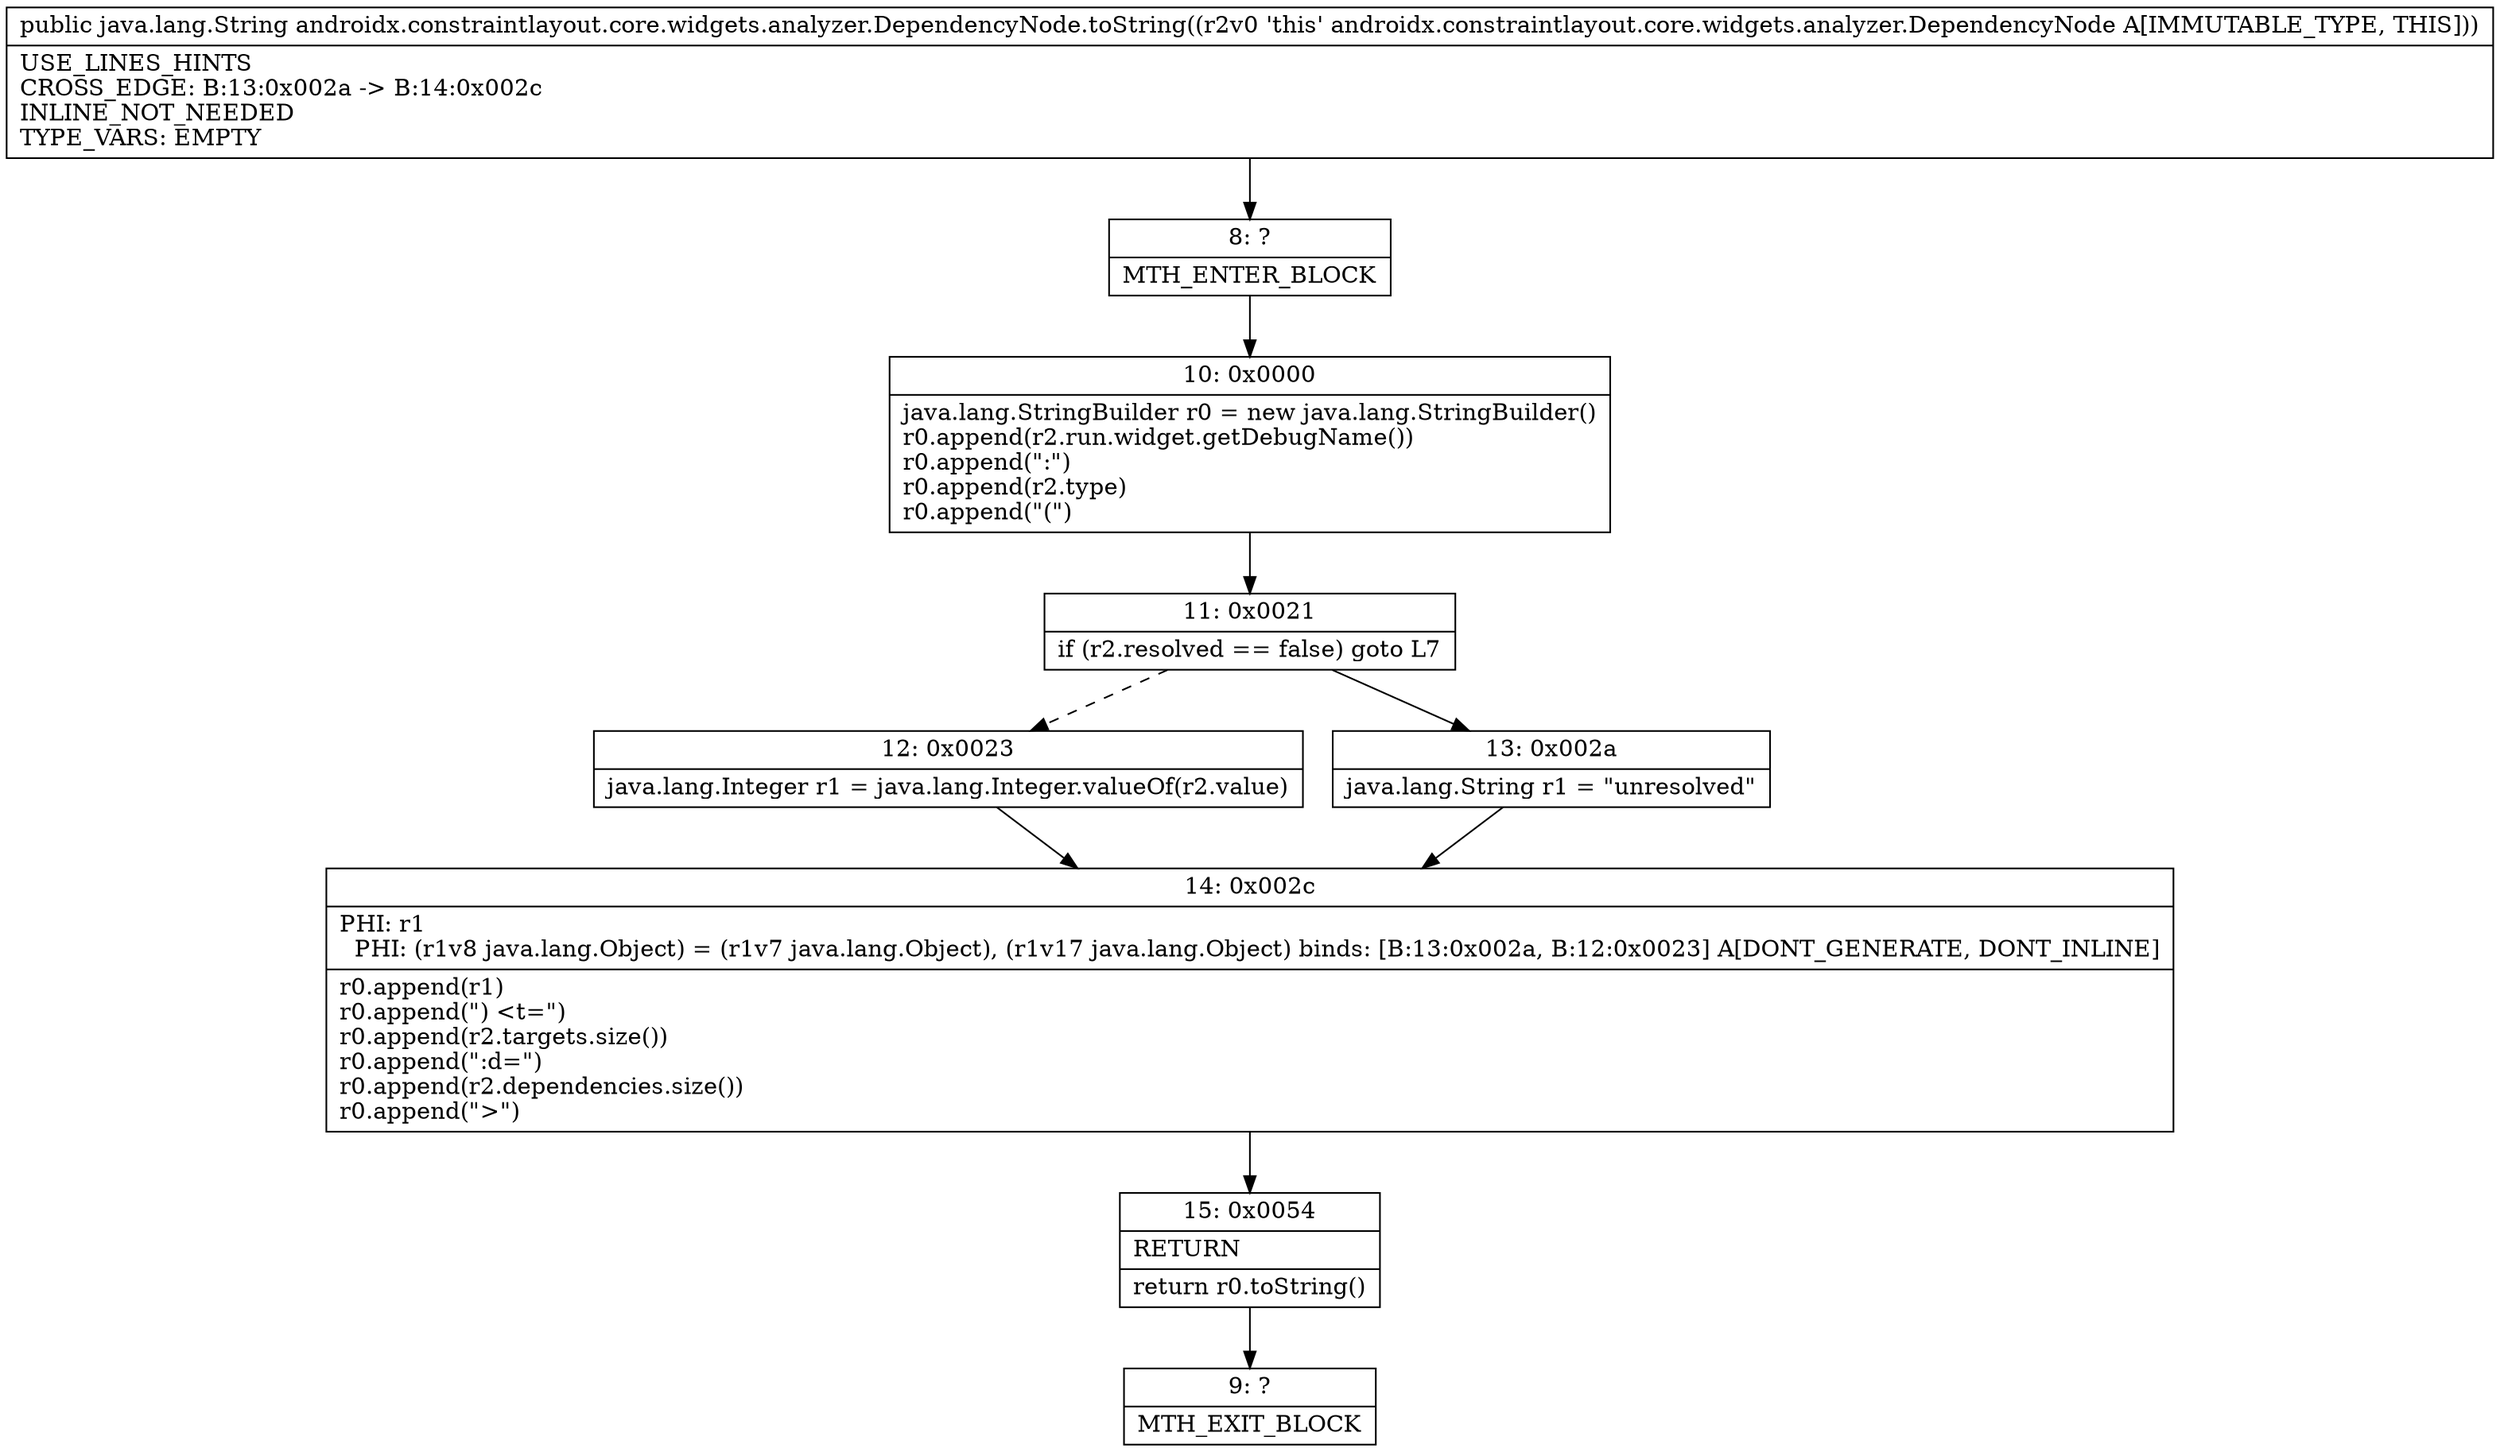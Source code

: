 digraph "CFG forandroidx.constraintlayout.core.widgets.analyzer.DependencyNode.toString()Ljava\/lang\/String;" {
Node_8 [shape=record,label="{8\:\ ?|MTH_ENTER_BLOCK\l}"];
Node_10 [shape=record,label="{10\:\ 0x0000|java.lang.StringBuilder r0 = new java.lang.StringBuilder()\lr0.append(r2.run.widget.getDebugName())\lr0.append(\":\")\lr0.append(r2.type)\lr0.append(\"(\")\l}"];
Node_11 [shape=record,label="{11\:\ 0x0021|if (r2.resolved == false) goto L7\l}"];
Node_12 [shape=record,label="{12\:\ 0x0023|java.lang.Integer r1 = java.lang.Integer.valueOf(r2.value)\l}"];
Node_14 [shape=record,label="{14\:\ 0x002c|PHI: r1 \l  PHI: (r1v8 java.lang.Object) = (r1v7 java.lang.Object), (r1v17 java.lang.Object) binds: [B:13:0x002a, B:12:0x0023] A[DONT_GENERATE, DONT_INLINE]\l|r0.append(r1)\lr0.append(\") \<t=\")\lr0.append(r2.targets.size())\lr0.append(\":d=\")\lr0.append(r2.dependencies.size())\lr0.append(\"\>\")\l}"];
Node_15 [shape=record,label="{15\:\ 0x0054|RETURN\l|return r0.toString()\l}"];
Node_9 [shape=record,label="{9\:\ ?|MTH_EXIT_BLOCK\l}"];
Node_13 [shape=record,label="{13\:\ 0x002a|java.lang.String r1 = \"unresolved\"\l}"];
MethodNode[shape=record,label="{public java.lang.String androidx.constraintlayout.core.widgets.analyzer.DependencyNode.toString((r2v0 'this' androidx.constraintlayout.core.widgets.analyzer.DependencyNode A[IMMUTABLE_TYPE, THIS]))  | USE_LINES_HINTS\lCROSS_EDGE: B:13:0x002a \-\> B:14:0x002c\lINLINE_NOT_NEEDED\lTYPE_VARS: EMPTY\l}"];
MethodNode -> Node_8;Node_8 -> Node_10;
Node_10 -> Node_11;
Node_11 -> Node_12[style=dashed];
Node_11 -> Node_13;
Node_12 -> Node_14;
Node_14 -> Node_15;
Node_15 -> Node_9;
Node_13 -> Node_14;
}

